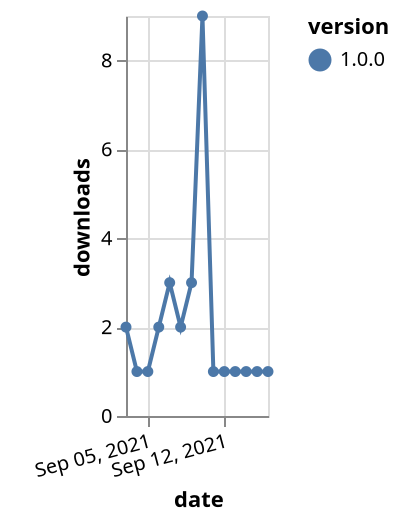 {"$schema": "https://vega.github.io/schema/vega-lite/v5.json", "description": "A simple bar chart with embedded data.", "data": {"values": [{"date": "2021-09-03", "total": 182, "delta": 2, "version": "1.0.0"}, {"date": "2021-09-04", "total": 183, "delta": 1, "version": "1.0.0"}, {"date": "2021-09-05", "total": 184, "delta": 1, "version": "1.0.0"}, {"date": "2021-09-06", "total": 186, "delta": 2, "version": "1.0.0"}, {"date": "2021-09-07", "total": 189, "delta": 3, "version": "1.0.0"}, {"date": "2021-09-08", "total": 191, "delta": 2, "version": "1.0.0"}, {"date": "2021-09-09", "total": 194, "delta": 3, "version": "1.0.0"}, {"date": "2021-09-10", "total": 203, "delta": 9, "version": "1.0.0"}, {"date": "2021-09-11", "total": 204, "delta": 1, "version": "1.0.0"}, {"date": "2021-09-12", "total": 205, "delta": 1, "version": "1.0.0"}, {"date": "2021-09-13", "total": 206, "delta": 1, "version": "1.0.0"}, {"date": "2021-09-14", "total": 207, "delta": 1, "version": "1.0.0"}, {"date": "2021-09-15", "total": 208, "delta": 1, "version": "1.0.0"}, {"date": "2021-09-16", "total": 209, "delta": 1, "version": "1.0.0"}]}, "width": "container", "mark": {"type": "line", "point": {"filled": true}}, "encoding": {"x": {"field": "date", "type": "temporal", "timeUnit": "yearmonthdate", "title": "date", "axis": {"labelAngle": -15}}, "y": {"field": "delta", "type": "quantitative", "title": "downloads"}, "color": {"field": "version", "type": "nominal"}, "tooltip": {"field": "delta"}}}